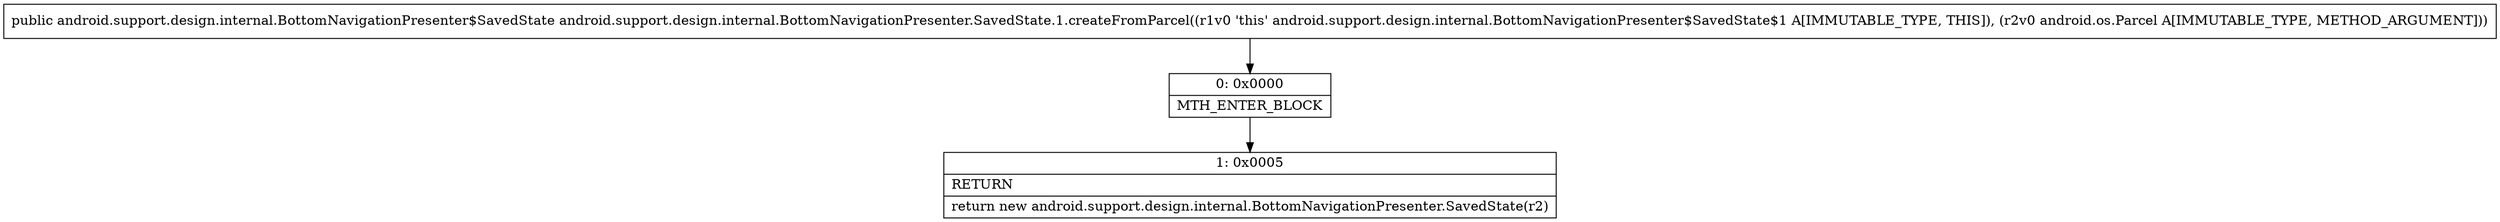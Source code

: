 digraph "CFG forandroid.support.design.internal.BottomNavigationPresenter.SavedState.1.createFromParcel(Landroid\/os\/Parcel;)Landroid\/support\/design\/internal\/BottomNavigationPresenter$SavedState;" {
Node_0 [shape=record,label="{0\:\ 0x0000|MTH_ENTER_BLOCK\l}"];
Node_1 [shape=record,label="{1\:\ 0x0005|RETURN\l|return new android.support.design.internal.BottomNavigationPresenter.SavedState(r2)\l}"];
MethodNode[shape=record,label="{public android.support.design.internal.BottomNavigationPresenter$SavedState android.support.design.internal.BottomNavigationPresenter.SavedState.1.createFromParcel((r1v0 'this' android.support.design.internal.BottomNavigationPresenter$SavedState$1 A[IMMUTABLE_TYPE, THIS]), (r2v0 android.os.Parcel A[IMMUTABLE_TYPE, METHOD_ARGUMENT])) }"];
MethodNode -> Node_0;
Node_0 -> Node_1;
}

